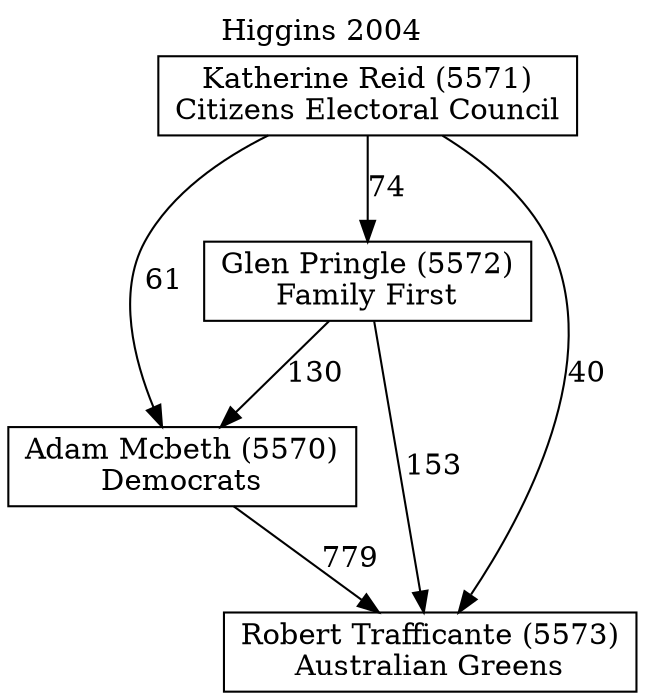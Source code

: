 // House preference flow
digraph "Robert Trafficante (5573)_Higgins_2004" {
	graph [label="Higgins 2004" labelloc=t mclimit=10]
	node [shape=box]
	"Adam Mcbeth (5570)" [label="Adam Mcbeth (5570)
Democrats"]
	"Glen Pringle (5572)" [label="Glen Pringle (5572)
Family First"]
	"Katherine Reid (5571)" [label="Katherine Reid (5571)
Citizens Electoral Council"]
	"Robert Trafficante (5573)" [label="Robert Trafficante (5573)
Australian Greens"]
	"Adam Mcbeth (5570)" -> "Robert Trafficante (5573)" [label=779]
	"Glen Pringle (5572)" -> "Adam Mcbeth (5570)" [label=130]
	"Glen Pringle (5572)" -> "Robert Trafficante (5573)" [label=153]
	"Katherine Reid (5571)" -> "Adam Mcbeth (5570)" [label=61]
	"Katherine Reid (5571)" -> "Glen Pringle (5572)" [label=74]
	"Katherine Reid (5571)" -> "Robert Trafficante (5573)" [label=40]
}
